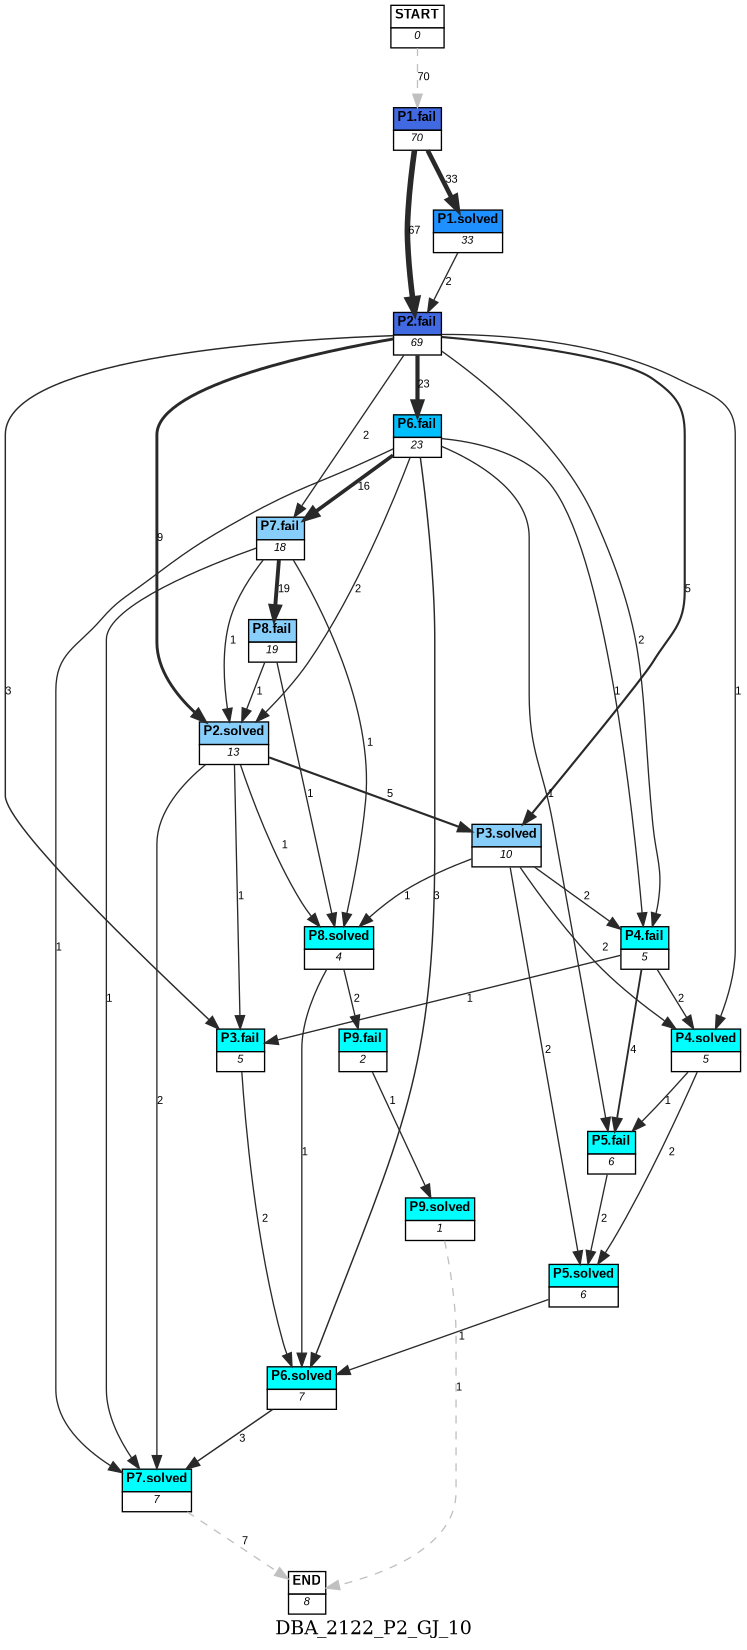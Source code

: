 digraph DBA_2122_P2_GJ_10 {
	label=DBA_2122_P2_GJ_10;
	dpi = 150
	size="16,11!";
	margin = 0;
"START" [shape=plain, label=<<table border="0" cellborder="1" cellspacing="0"><tr><td bgcolor="white"><FONT face="Arial" POINT-SIZE="10"><b>START</b></FONT></td></tr><tr><td bgcolor="white"><FONT face="Arial" POINT-SIZE="8"><i>0</i></FONT></td></tr></table>>]

"P1.fail" [shape=plain, label=<<table border="0" cellborder="1" cellspacing="0"><tr><td bgcolor="royalblue"><FONT face="Arial" POINT-SIZE="10"><b>P1.fail</b></FONT></td></tr><tr><td bgcolor="white"><FONT face="Arial" POINT-SIZE="8"><i>70</i></FONT></td></tr></table>>]

"P1.solved" [shape=plain, label=<<table border="0" cellborder="1" cellspacing="0"><tr><td bgcolor="dodgerblue"><FONT face="Arial" POINT-SIZE="10"><b>P1.solved</b></FONT></td></tr><tr><td bgcolor="white"><FONT face="Arial" POINT-SIZE="8"><i>33</i></FONT></td></tr></table>>]

"P2.fail" [shape=plain, label=<<table border="0" cellborder="1" cellspacing="0"><tr><td bgcolor="royalblue"><FONT face="Arial" POINT-SIZE="10"><b>P2.fail</b></FONT></td></tr><tr><td bgcolor="white"><FONT face="Arial" POINT-SIZE="8"><i>69</i></FONT></td></tr></table>>]

"P3.fail" [shape=plain, label=<<table border="0" cellborder="1" cellspacing="0"><tr><td bgcolor="aqua"><FONT face="Arial" POINT-SIZE="10"><b>P3.fail</b></FONT></td></tr><tr><td bgcolor="white"><FONT face="Arial" POINT-SIZE="8"><i>5</i></FONT></td></tr></table>>]

"P4.fail" [shape=plain, label=<<table border="0" cellborder="1" cellspacing="0"><tr><td bgcolor="aqua"><FONT face="Arial" POINT-SIZE="10"><b>P4.fail</b></FONT></td></tr><tr><td bgcolor="white"><FONT face="Arial" POINT-SIZE="8"><i>5</i></FONT></td></tr></table>>]

"P2.solved" [shape=plain, label=<<table border="0" cellborder="1" cellspacing="0"><tr><td bgcolor="lightskyblue"><FONT face="Arial" POINT-SIZE="10"><b>P2.solved</b></FONT></td></tr><tr><td bgcolor="white"><FONT face="Arial" POINT-SIZE="8"><i>13</i></FONT></td></tr></table>>]

"P6.fail" [shape=plain, label=<<table border="0" cellborder="1" cellspacing="0"><tr><td bgcolor="deepskyblue"><FONT face="Arial" POINT-SIZE="10"><b>P6.fail</b></FONT></td></tr><tr><td bgcolor="white"><FONT face="Arial" POINT-SIZE="8"><i>23</i></FONT></td></tr></table>>]

"P5.fail" [shape=plain, label=<<table border="0" cellborder="1" cellspacing="0"><tr><td bgcolor="aqua"><FONT face="Arial" POINT-SIZE="10"><b>P5.fail</b></FONT></td></tr><tr><td bgcolor="white"><FONT face="Arial" POINT-SIZE="8"><i>6</i></FONT></td></tr></table>>]

"P6.solved" [shape=plain, label=<<table border="0" cellborder="1" cellspacing="0"><tr><td bgcolor="aqua"><FONT face="Arial" POINT-SIZE="10"><b>P6.solved</b></FONT></td></tr><tr><td bgcolor="white"><FONT face="Arial" POINT-SIZE="8"><i>7</i></FONT></td></tr></table>>]

"P3.solved" [shape=plain, label=<<table border="0" cellborder="1" cellspacing="0"><tr><td bgcolor="lightskyblue"><FONT face="Arial" POINT-SIZE="10"><b>P3.solved</b></FONT></td></tr><tr><td bgcolor="white"><FONT face="Arial" POINT-SIZE="8"><i>10</i></FONT></td></tr></table>>]

"P5.solved" [shape=plain, label=<<table border="0" cellborder="1" cellspacing="0"><tr><td bgcolor="aqua"><FONT face="Arial" POINT-SIZE="10"><b>P5.solved</b></FONT></td></tr><tr><td bgcolor="white"><FONT face="Arial" POINT-SIZE="8"><i>6</i></FONT></td></tr></table>>]

"P7.fail" [shape=plain, label=<<table border="0" cellborder="1" cellspacing="0"><tr><td bgcolor="lightskyblue"><FONT face="Arial" POINT-SIZE="10"><b>P7.fail</b></FONT></td></tr><tr><td bgcolor="white"><FONT face="Arial" POINT-SIZE="8"><i>18</i></FONT></td></tr></table>>]

"P7.solved" [shape=plain, label=<<table border="0" cellborder="1" cellspacing="0"><tr><td bgcolor="aqua"><FONT face="Arial" POINT-SIZE="10"><b>P7.solved</b></FONT></td></tr><tr><td bgcolor="white"><FONT face="Arial" POINT-SIZE="8"><i>7</i></FONT></td></tr></table>>]

"P8.fail" [shape=plain, label=<<table border="0" cellborder="1" cellspacing="0"><tr><td bgcolor="lightskyblue"><FONT face="Arial" POINT-SIZE="10"><b>P8.fail</b></FONT></td></tr><tr><td bgcolor="white"><FONT face="Arial" POINT-SIZE="8"><i>19</i></FONT></td></tr></table>>]

"P8.solved" [shape=plain, label=<<table border="0" cellborder="1" cellspacing="0"><tr><td bgcolor="aqua"><FONT face="Arial" POINT-SIZE="10"><b>P8.solved</b></FONT></td></tr><tr><td bgcolor="white"><FONT face="Arial" POINT-SIZE="8"><i>4</i></FONT></td></tr></table>>]

"P4.solved" [shape=plain, label=<<table border="0" cellborder="1" cellspacing="0"><tr><td bgcolor="aqua"><FONT face="Arial" POINT-SIZE="10"><b>P4.solved</b></FONT></td></tr><tr><td bgcolor="white"><FONT face="Arial" POINT-SIZE="8"><i>5</i></FONT></td></tr></table>>]

"P9.fail" [shape=plain, label=<<table border="0" cellborder="1" cellspacing="0"><tr><td bgcolor="aqua"><FONT face="Arial" POINT-SIZE="10"><b>P9.fail</b></FONT></td></tr><tr><td bgcolor="white"><FONT face="Arial" POINT-SIZE="8"><i>2</i></FONT></td></tr></table>>]

"P9.solved" [shape=plain, label=<<table border="0" cellborder="1" cellspacing="0"><tr><td bgcolor="aqua"><FONT face="Arial" POINT-SIZE="10"><b>P9.solved</b></FONT></td></tr><tr><td bgcolor="white"><FONT face="Arial" POINT-SIZE="8"><i>1</i></FONT></td></tr></table>>]

"END" [shape=plain, label=<<table border="0" cellborder="1" cellspacing="0"><tr><td bgcolor="white"><FONT face="Arial" POINT-SIZE="10"><b>END</b></FONT></td></tr><tr><td bgcolor="white"><FONT face="Arial" POINT-SIZE="8"><i>8</i></FONT></td></tr></table>>]

"START" -> "P1.fail" [ style = dashed color=grey label ="70" labelfloat=false fontname="Arial" fontsize=8]

"P1.fail" -> "P1.solved" [ color=grey16 penwidth = "3.49650756146648"label ="33" labelfloat=false fontname="Arial" fontsize=8]

"P1.fail" -> "P2.fail" [ color=grey16 penwidth = "4.20469261939097"label ="67" labelfloat=false fontname="Arial" fontsize=8]

"P1.solved" -> "P2.fail" [ color=grey16 penwidth = "1"label ="2" labelfloat=false fontname="Arial" fontsize=8]

"P2.fail" -> "P3.fail" [ color=grey16 penwidth = "1.09861228866811"label ="3" labelfloat=false fontname="Arial" fontsize=8]

"P2.fail" -> "P4.fail" [ color=grey16 penwidth = "1"label ="2" labelfloat=false fontname="Arial" fontsize=8]

"P2.fail" -> "P2.solved" [ color=grey16 penwidth = "2.19722457733622"label ="9" labelfloat=false fontname="Arial" fontsize=8]

"P2.fail" -> "P6.fail" [ color=grey16 penwidth = "3.13549421592915"label ="23" labelfloat=false fontname="Arial" fontsize=8]

"P2.fail" -> "P3.solved" [ color=grey16 penwidth = "1.6094379124341"label ="5" labelfloat=false fontname="Arial" fontsize=8]

"P2.fail" -> "P7.fail" [ color=grey16 penwidth = "1"label ="2" labelfloat=false fontname="Arial" fontsize=8]

"P2.fail" -> "P4.solved" [ color=grey16 penwidth = "1"label ="1" labelfloat=false fontname="Arial" fontsize=8]

"P3.fail" -> "P6.solved" [ color=grey16 penwidth = "1"label ="2" labelfloat=false fontname="Arial" fontsize=8]

"P4.fail" -> "P3.fail" [ color=grey16 penwidth = "1"label ="1" labelfloat=false fontname="Arial" fontsize=8]

"P4.fail" -> "P5.fail" [ color=grey16 penwidth = "1.38629436111989"label ="4" labelfloat=false fontname="Arial" fontsize=8]

"P4.fail" -> "P4.solved" [ color=grey16 penwidth = "1"label ="2" labelfloat=false fontname="Arial" fontsize=8]

"P2.solved" -> "P3.fail" [ color=grey16 penwidth = "1"label ="1" labelfloat=false fontname="Arial" fontsize=8]

"P2.solved" -> "P3.solved" [ color=grey16 penwidth = "1.6094379124341"label ="5" labelfloat=false fontname="Arial" fontsize=8]

"P2.solved" -> "P7.solved" [ color=grey16 penwidth = "1"label ="2" labelfloat=false fontname="Arial" fontsize=8]

"P2.solved" -> "P8.solved" [ color=grey16 penwidth = "1"label ="1" labelfloat=false fontname="Arial" fontsize=8]

"P6.fail" -> "P4.fail" [ color=grey16 penwidth = "1"label ="1" labelfloat=false fontname="Arial" fontsize=8]

"P6.fail" -> "P2.solved" [ color=grey16 penwidth = "1"label ="2" labelfloat=false fontname="Arial" fontsize=8]

"P6.fail" -> "P5.fail" [ color=grey16 penwidth = "1"label ="1" labelfloat=false fontname="Arial" fontsize=8]

"P6.fail" -> "P6.solved" [ color=grey16 penwidth = "1.09861228866811"label ="3" labelfloat=false fontname="Arial" fontsize=8]

"P6.fail" -> "P7.fail" [ color=grey16 penwidth = "2.77258872223978"label ="16" labelfloat=false fontname="Arial" fontsize=8]

"P6.fail" -> "P7.solved" [ color=grey16 penwidth = "1"label ="1" labelfloat=false fontname="Arial" fontsize=8]

"P5.fail" -> "P5.solved" [ color=grey16 penwidth = "1"label ="2" labelfloat=false fontname="Arial" fontsize=8]

"P6.solved" -> "P7.solved" [ color=grey16 penwidth = "1.09861228866811"label ="3" labelfloat=false fontname="Arial" fontsize=8]

"P3.solved" -> "P4.fail" [ color=grey16 penwidth = "1"label ="2" labelfloat=false fontname="Arial" fontsize=8]

"P3.solved" -> "P5.solved" [ color=grey16 penwidth = "1"label ="2" labelfloat=false fontname="Arial" fontsize=8]

"P3.solved" -> "P8.solved" [ color=grey16 penwidth = "1"label ="1" labelfloat=false fontname="Arial" fontsize=8]

"P3.solved" -> "P4.solved" [ color=grey16 penwidth = "1"label ="2" labelfloat=false fontname="Arial" fontsize=8]

"P5.solved" -> "P6.solved" [ color=grey16 penwidth = "1"label ="1" labelfloat=false fontname="Arial" fontsize=8]

"P7.fail" -> "P2.solved" [ color=grey16 penwidth = "1"label ="1" labelfloat=false fontname="Arial" fontsize=8]

"P7.fail" -> "P7.solved" [ color=grey16 penwidth = "1"label ="1" labelfloat=false fontname="Arial" fontsize=8]

"P7.fail" -> "P8.fail" [ color=grey16 penwidth = "2.94443897916644"label ="19" labelfloat=false fontname="Arial" fontsize=8]

"P7.fail" -> "P8.solved" [ color=grey16 penwidth = "1"label ="1" labelfloat=false fontname="Arial" fontsize=8]

"P7.solved" -> "END" [ style = dashed color=grey label ="7" labelfloat=false fontname="Arial" fontsize=8]

"P8.fail" -> "P2.solved" [ color=grey16 penwidth = "1"label ="1" labelfloat=false fontname="Arial" fontsize=8]

"P8.fail" -> "P8.solved" [ color=grey16 penwidth = "1"label ="1" labelfloat=false fontname="Arial" fontsize=8]

"P8.solved" -> "P6.solved" [ color=grey16 penwidth = "1"label ="1" labelfloat=false fontname="Arial" fontsize=8]

"P8.solved" -> "P9.fail" [ color=grey16 penwidth = "1"label ="2" labelfloat=false fontname="Arial" fontsize=8]

"P4.solved" -> "P5.fail" [ color=grey16 penwidth = "1"label ="1" labelfloat=false fontname="Arial" fontsize=8]

"P4.solved" -> "P5.solved" [ color=grey16 penwidth = "1"label ="2" labelfloat=false fontname="Arial" fontsize=8]

"P9.fail" -> "P9.solved" [ color=grey16 penwidth = "1"label ="1" labelfloat=false fontname="Arial" fontsize=8]

"P9.solved" -> "END" [ style = dashed color=grey label ="1" labelfloat=false fontname="Arial" fontsize=8]

}
